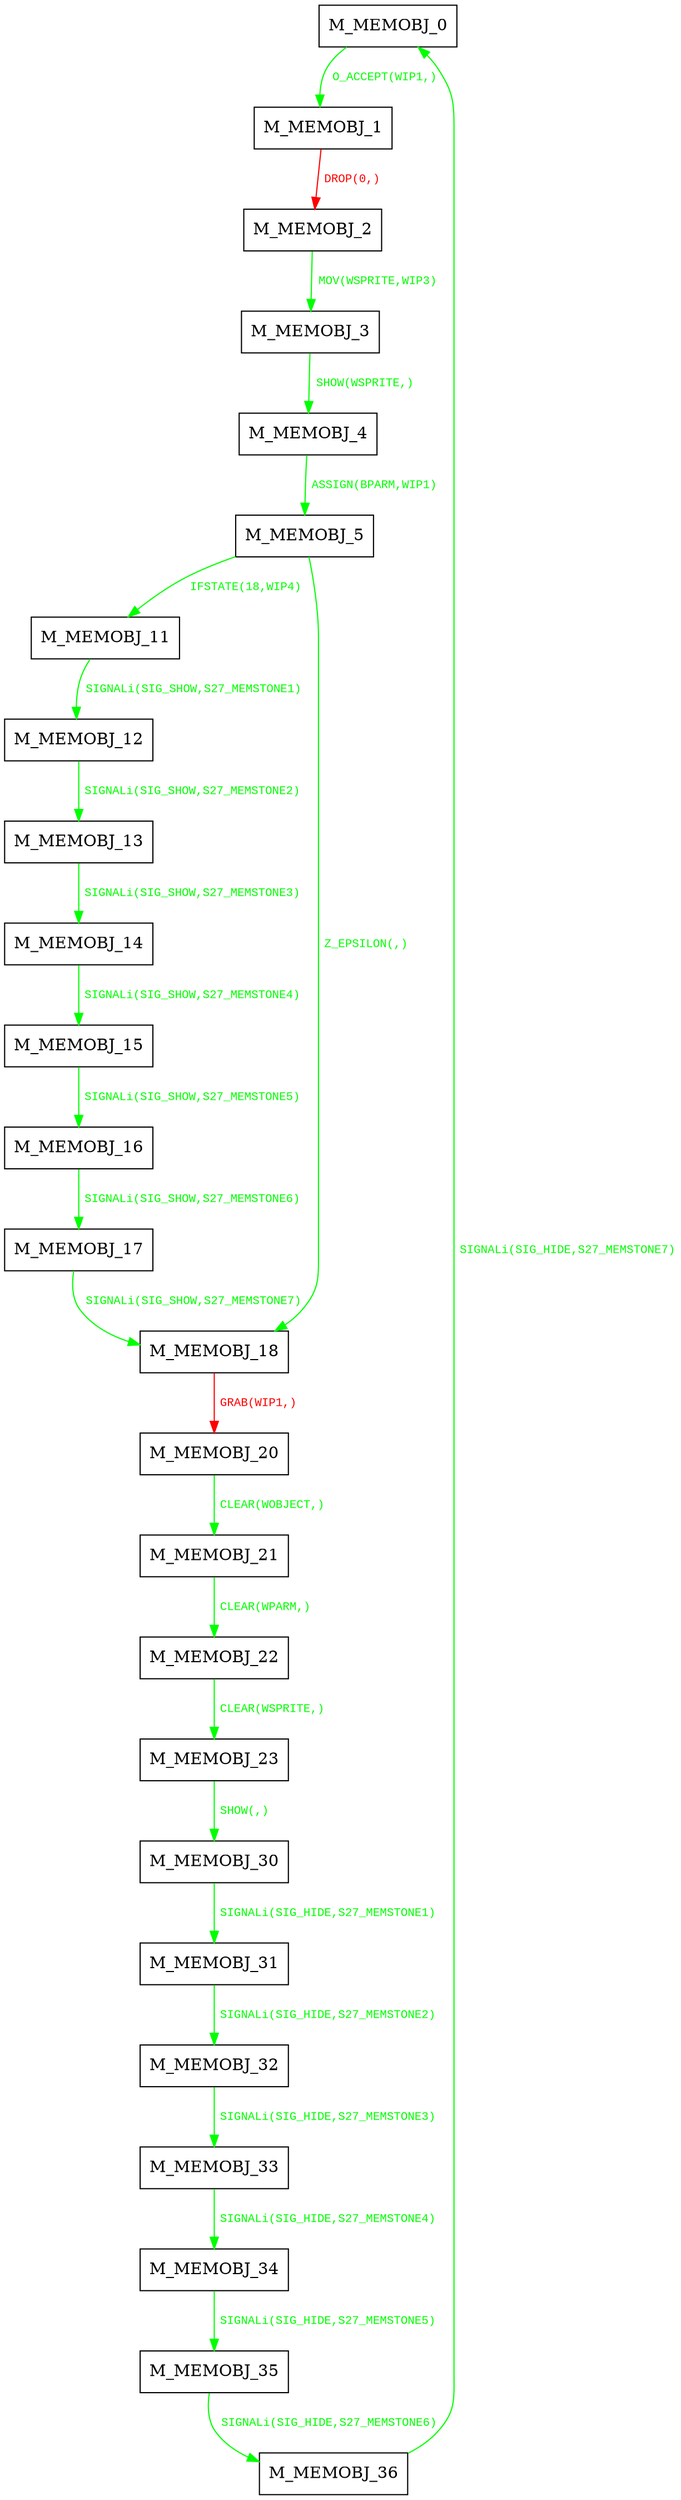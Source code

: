 digraph {
 node [shape=record];
"M_MEMOBJ_0" -> "M_MEMOBJ_1"[color=green, fontcolor=green, label=< <font face="Courier New" point-size="10">
O_ACCEPT(WIP1,)<br/>
</font>>];
"M_MEMOBJ_1" -> "M_MEMOBJ_2"[color=red, fontcolor=red, label=< <font face="Courier New" point-size="10">
DROP(0,)<br/>
</font>>];
"M_MEMOBJ_2" -> "M_MEMOBJ_3"[color=green, fontcolor=green, label=< <font face="Courier New" point-size="10">
MOV(WSPRITE,WIP3)<br/>
</font>>];
"M_MEMOBJ_3" -> "M_MEMOBJ_4"[color=green, fontcolor=green, label=< <font face="Courier New" point-size="10">
SHOW(WSPRITE,)<br/>
</font>>];
"M_MEMOBJ_4" -> "M_MEMOBJ_5"[color=green, fontcolor=green, label=< <font face="Courier New" point-size="10">
ASSIGN(BPARM,WIP1)<br/>
</font>>];
"M_MEMOBJ_5" -> "M_MEMOBJ_11"[color=green, fontcolor=green, label=< <font face="Courier New" point-size="10">
IFSTATE(18,WIP4)<br/>
</font>>];
"M_MEMOBJ_5" -> "M_MEMOBJ_18"[color=green, fontcolor=green, label=< <font face="Courier New" point-size="10">
Z_EPSILON(,)<br/>
</font>>];
"M_MEMOBJ_11" -> "M_MEMOBJ_12"[color=green, fontcolor=green, label=< <font face="Courier New" point-size="10">
SIGNALi(SIG_SHOW,S27_MEMSTONE1)<br/>
</font>>];
"M_MEMOBJ_12" -> "M_MEMOBJ_13"[color=green, fontcolor=green, label=< <font face="Courier New" point-size="10">
SIGNALi(SIG_SHOW,S27_MEMSTONE2)<br/>
</font>>];
"M_MEMOBJ_13" -> "M_MEMOBJ_14"[color=green, fontcolor=green, label=< <font face="Courier New" point-size="10">
SIGNALi(SIG_SHOW,S27_MEMSTONE3)<br/>
</font>>];
"M_MEMOBJ_14" -> "M_MEMOBJ_15"[color=green, fontcolor=green, label=< <font face="Courier New" point-size="10">
SIGNALi(SIG_SHOW,S27_MEMSTONE4)<br/>
</font>>];
"M_MEMOBJ_15" -> "M_MEMOBJ_16"[color=green, fontcolor=green, label=< <font face="Courier New" point-size="10">
SIGNALi(SIG_SHOW,S27_MEMSTONE5)<br/>
</font>>];
"M_MEMOBJ_16" -> "M_MEMOBJ_17"[color=green, fontcolor=green, label=< <font face="Courier New" point-size="10">
SIGNALi(SIG_SHOW,S27_MEMSTONE6)<br/>
</font>>];
"M_MEMOBJ_17" -> "M_MEMOBJ_18"[color=green, fontcolor=green, label=< <font face="Courier New" point-size="10">
SIGNALi(SIG_SHOW,S27_MEMSTONE7)<br/>
</font>>];
"M_MEMOBJ_18" -> "M_MEMOBJ_20"[color=red, fontcolor=red, label=< <font face="Courier New" point-size="10">
GRAB(WIP1,)<br/>
</font>>];
"M_MEMOBJ_20" -> "M_MEMOBJ_21"[color=green, fontcolor=green, label=< <font face="Courier New" point-size="10">
CLEAR(WOBJECT,)<br/>
</font>>];
"M_MEMOBJ_21" -> "M_MEMOBJ_22"[color=green, fontcolor=green, label=< <font face="Courier New" point-size="10">
CLEAR(WPARM,)<br/>
</font>>];
"M_MEMOBJ_22" -> "M_MEMOBJ_23"[color=green, fontcolor=green, label=< <font face="Courier New" point-size="10">
CLEAR(WSPRITE,)<br/>
</font>>];
"M_MEMOBJ_23" -> "M_MEMOBJ_30"[color=green, fontcolor=green, label=< <font face="Courier New" point-size="10">
SHOW(,)<br/>
</font>>];
"M_MEMOBJ_30" -> "M_MEMOBJ_31"[color=green, fontcolor=green, label=< <font face="Courier New" point-size="10">
SIGNALi(SIG_HIDE,S27_MEMSTONE1)<br/>
</font>>];
"M_MEMOBJ_31" -> "M_MEMOBJ_32"[color=green, fontcolor=green, label=< <font face="Courier New" point-size="10">
SIGNALi(SIG_HIDE,S27_MEMSTONE2)<br/>
</font>>];
"M_MEMOBJ_32" -> "M_MEMOBJ_33"[color=green, fontcolor=green, label=< <font face="Courier New" point-size="10">
SIGNALi(SIG_HIDE,S27_MEMSTONE3)<br/>
</font>>];
"M_MEMOBJ_33" -> "M_MEMOBJ_34"[color=green, fontcolor=green, label=< <font face="Courier New" point-size="10">
SIGNALi(SIG_HIDE,S27_MEMSTONE4)<br/>
</font>>];
"M_MEMOBJ_34" -> "M_MEMOBJ_35"[color=green, fontcolor=green, label=< <font face="Courier New" point-size="10">
SIGNALi(SIG_HIDE,S27_MEMSTONE5)<br/>
</font>>];
"M_MEMOBJ_35" -> "M_MEMOBJ_36"[color=green, fontcolor=green, label=< <font face="Courier New" point-size="10">
SIGNALi(SIG_HIDE,S27_MEMSTONE6)<br/>
</font>>];
"M_MEMOBJ_36" -> "M_MEMOBJ_0"[color=green, fontcolor=green, label=< <font face="Courier New" point-size="10">
SIGNALi(SIG_HIDE,S27_MEMSTONE7)<br/>
</font>>];
}
